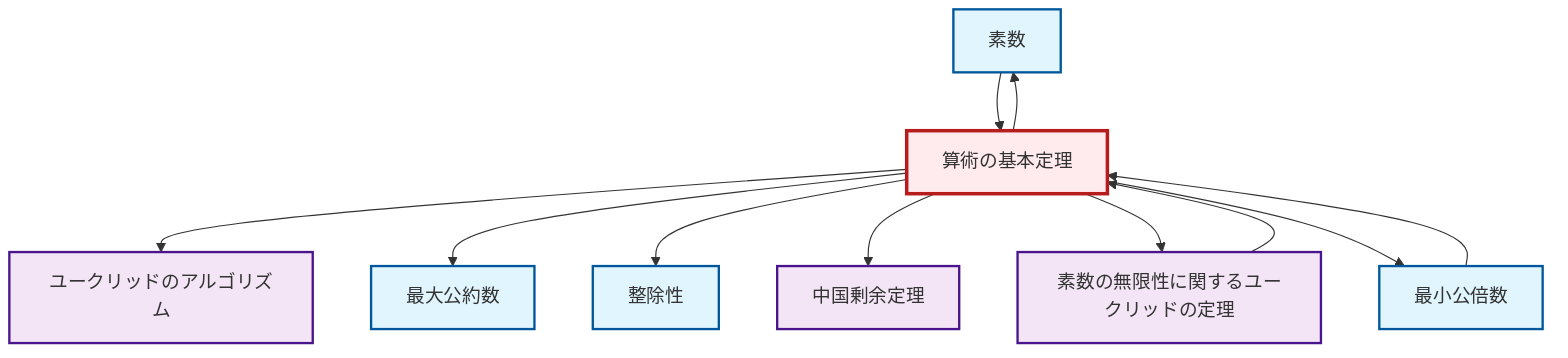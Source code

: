 graph TD
    classDef definition fill:#e1f5fe,stroke:#01579b,stroke-width:2px
    classDef theorem fill:#f3e5f5,stroke:#4a148c,stroke-width:2px
    classDef axiom fill:#fff3e0,stroke:#e65100,stroke-width:2px
    classDef example fill:#e8f5e9,stroke:#1b5e20,stroke-width:2px
    classDef current fill:#ffebee,stroke:#b71c1c,stroke-width:3px
    def-prime["素数"]:::definition
    thm-euclid-infinitude-primes["素数の無限性に関するユークリッドの定理"]:::theorem
    thm-fundamental-arithmetic["算術の基本定理"]:::theorem
    thm-chinese-remainder["中国剰余定理"]:::theorem
    def-divisibility["整除性"]:::definition
    def-lcm["最小公倍数"]:::definition
    def-gcd["最大公約数"]:::definition
    thm-euclidean-algorithm["ユークリッドのアルゴリズム"]:::theorem
    thm-fundamental-arithmetic --> thm-euclidean-algorithm
    thm-fundamental-arithmetic --> def-gcd
    thm-fundamental-arithmetic --> def-divisibility
    thm-fundamental-arithmetic --> thm-chinese-remainder
    thm-fundamental-arithmetic --> def-prime
    thm-fundamental-arithmetic --> thm-euclid-infinitude-primes
    thm-euclid-infinitude-primes --> thm-fundamental-arithmetic
    def-prime --> thm-fundamental-arithmetic
    def-lcm --> thm-fundamental-arithmetic
    thm-fundamental-arithmetic --> def-lcm
    class thm-fundamental-arithmetic current